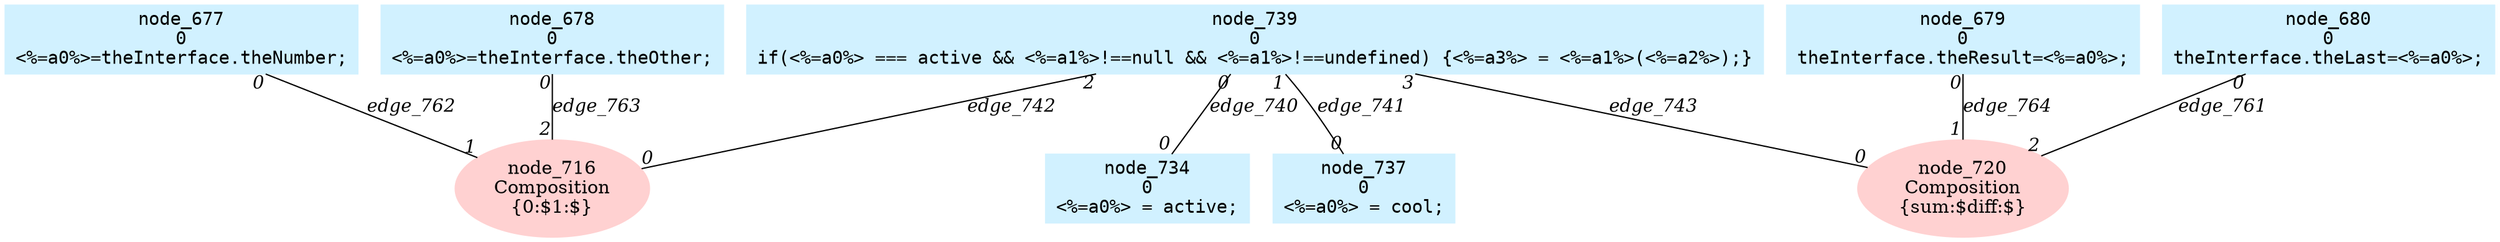 digraph g{node_716 [shape=ellipse, style=filled, color="#ffd1d1", label="node_716
Composition
{0:$1:$}" ]
node_720 [shape=ellipse, style=filled, color="#ffd1d1", label="node_720
Composition
{sum:$diff:$}" ]
node_677 [shape=box, style=filled, color="#d1f1ff", fontname="Courier", label="node_677
0
<%=a0%>=theInterface.theNumber;
" ]
node_678 [shape=box, style=filled, color="#d1f1ff", fontname="Courier", label="node_678
0
<%=a0%>=theInterface.theOther;
" ]
node_679 [shape=box, style=filled, color="#d1f1ff", fontname="Courier", label="node_679
0
theInterface.theResult=<%=a0%>;
" ]
node_680 [shape=box, style=filled, color="#d1f1ff", fontname="Courier", label="node_680
0
theInterface.theLast=<%=a0%>;
" ]
node_734 [shape=box, style=filled, color="#d1f1ff", fontname="Courier", label="node_734
0
<%=a0%> = active;
" ]
node_737 [shape=box, style=filled, color="#d1f1ff", fontname="Courier", label="node_737
0
<%=a0%> = cool;
" ]
node_739 [shape=box, style=filled, color="#d1f1ff", fontname="Courier", label="node_739
0
if(<%=a0%> === active && <%=a1%>!==null && <%=a1%>!==undefined) {<%=a3%> = <%=a1%>(<%=a2%>);}
" ]
node_739 -> node_734 [dir=none, arrowHead=none, fontname="Times-Italic", label="edge_740",  headlabel="0", taillabel="0" ]
node_739 -> node_737 [dir=none, arrowHead=none, fontname="Times-Italic", label="edge_741",  headlabel="0", taillabel="1" ]
node_739 -> node_716 [dir=none, arrowHead=none, fontname="Times-Italic", label="edge_742",  headlabel="0", taillabel="2" ]
node_739 -> node_720 [dir=none, arrowHead=none, fontname="Times-Italic", label="edge_743",  headlabel="0", taillabel="3" ]
node_680 -> node_720 [dir=none, arrowHead=none, fontname="Times-Italic", label="edge_761",  headlabel="2", taillabel="0" ]
node_677 -> node_716 [dir=none, arrowHead=none, fontname="Times-Italic", label="edge_762",  headlabel="1", taillabel="0" ]
node_678 -> node_716 [dir=none, arrowHead=none, fontname="Times-Italic", label="edge_763",  headlabel="2", taillabel="0" ]
node_679 -> node_720 [dir=none, arrowHead=none, fontname="Times-Italic", label="edge_764",  headlabel="1", taillabel="0" ]
}